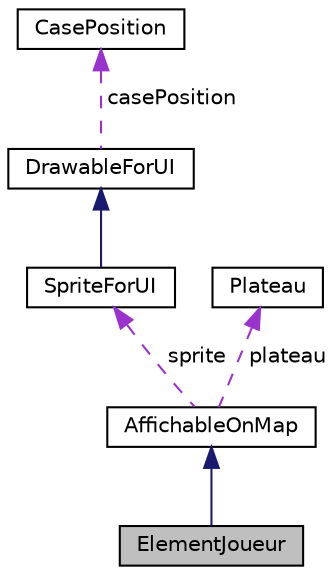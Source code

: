 digraph "ElementJoueur"
{
 // LATEX_PDF_SIZE
  edge [fontname="Helvetica",fontsize="10",labelfontname="Helvetica",labelfontsize="10"];
  node [fontname="Helvetica",fontsize="10",shape=record];
  Node1 [label="ElementJoueur",height=0.2,width=0.4,color="black", fillcolor="grey75", style="filled", fontcolor="black",tooltip="classe abstraite correspondant a tous les elements pouvant appartenir a un joueur S'ajoute a sa creat..."];
  Node2 -> Node1 [dir="back",color="midnightblue",fontsize="10",style="solid",fontname="Helvetica"];
  Node2 [label="AffichableOnMap",height=0.2,width=0.4,color="black", fillcolor="white", style="filled",URL="$class_affichable_on_map.html",tooltip="Classe abstraite qui permet a une classe d'etre affichable sur la map elle gere le deplacement sur la..."];
  Node3 -> Node2 [dir="back",color="darkorchid3",fontsize="10",style="dashed",label=" sprite" ,fontname="Helvetica"];
  Node3 [label="SpriteForUI",height=0.2,width=0.4,color="black", fillcolor="white", style="filled",URL="$class_sprite_for_u_i.html",tooltip="Classe qui permet de créer un sprite pour l'interface utilisateur  comme implemente DrawableForUI,..."];
  Node4 -> Node3 [dir="back",color="midnightblue",fontsize="10",style="solid",fontname="Helvetica"];
  Node4 [label="DrawableForUI",height=0.2,width=0.4,color="black", fillcolor="white", style="filled",URL="$class_drawable_for_u_i.html",tooltip="Classe abstraite pour cree des objets affichables sur la fenetre de jeu,  il peuvent suivre les mouve..."];
  Node5 -> Node4 [dir="back",color="darkorchid3",fontsize="10",style="dashed",label=" casePosition" ,fontname="Helvetica"];
  Node5 [label="CasePosition",height=0.2,width=0.4,color="black", fillcolor="white", style="filled",URL="$class_case_position.html",tooltip="position d'une case sur le plateau"];
  Node6 -> Node2 [dir="back",color="darkorchid3",fontsize="10",style="dashed",label=" plateau" ,fontname="Helvetica"];
  Node6 [label="Plateau",height=0.2,width=0.4,color="black", fillcolor="white", style="filled",URL="$class_plateau.html",tooltip="permet d'avoir des INFOS sur les elements presents sur le plateau /!\\ Deplacement sur plateau gere pa..."];
}
